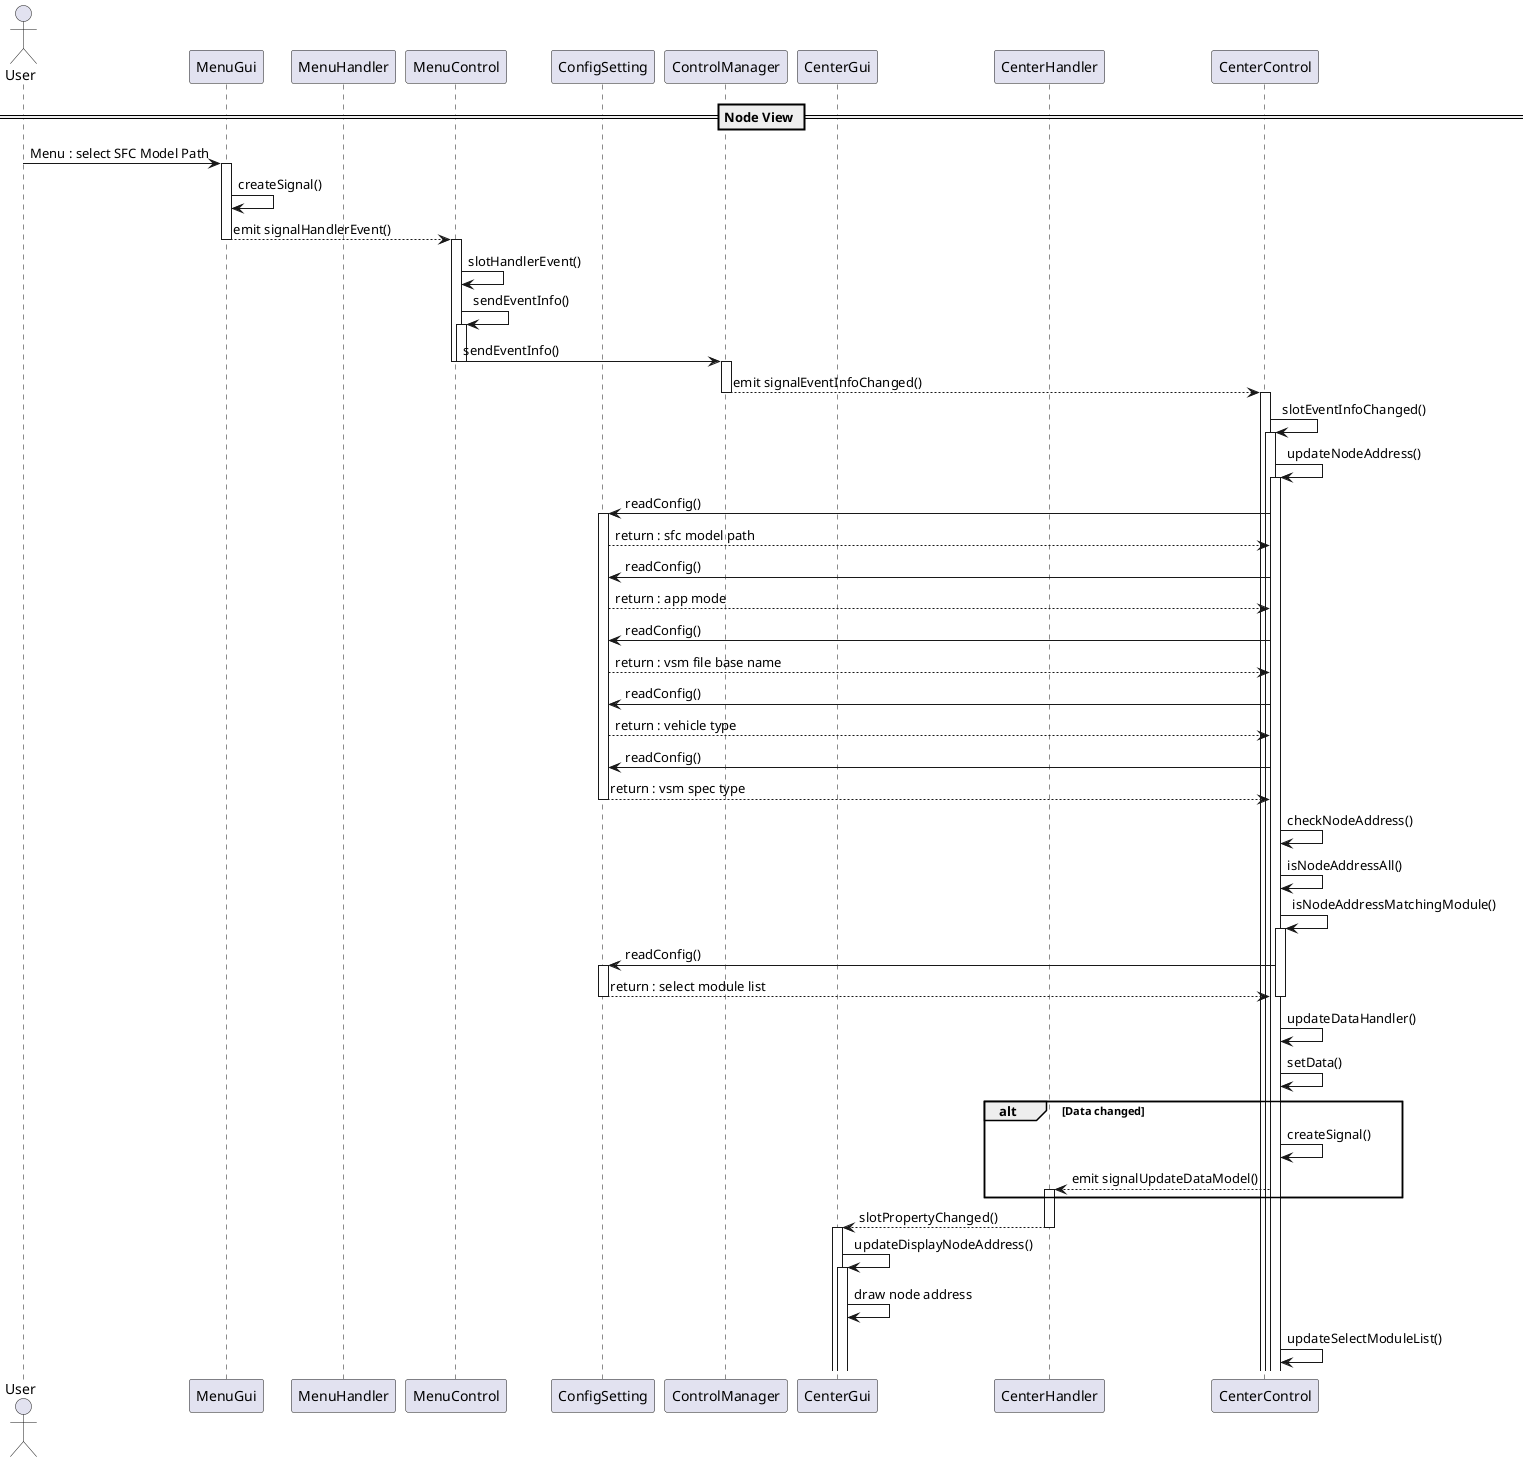@startuml

== Node View ==

actor User order 10

participant MenuGui order 10
participant MenuHandler order 20
participant MenuControl order 30

participant ConfigSetting order 40
' participant Popup order 50
participant ControlManager order 60

participant CenterGui order 70
participant CenterHandler order 80
participant CenterControl order 90



User -> MenuGui: Menu : select SFC Model Path

activate MenuGui
    MenuGui -> MenuGui : createSignal()
    MenuGui --> MenuControl : emit signalHandlerEvent()
deactivate MenuGui

activate MenuControl
    MenuControl -> MenuControl : slotHandlerEvent()
    MenuControl -> MenuControl : sendEventInfo()
    activate MenuControl
        MenuControl -> ControlManager : sendEventInfo()
    deactivate MenuControl
deactivate MenuControl



activate ControlManager
    ControlManager --> CenterControl : emit signalEventInfoChanged()
deactivate ControlManager

activate CenterControl
    CenterControl -> CenterControl : slotEventInfoChanged()
    activate CenterControl
        CenterControl -> CenterControl : updateNodeAddress()
        activate CenterControl

    CenterControl -> ConfigSetting : readConfig()
    activate ConfigSetting
        CenterControl <-- ConfigSetting : return : sfc model path
        CenterControl -> ConfigSetting : readConfig()
        CenterControl <-- ConfigSetting : return : app mode
        CenterControl -> ConfigSetting : readConfig()
        CenterControl <-- ConfigSetting : return : vsm file base name
        CenterControl -> ConfigSetting : readConfig()
        CenterControl <-- ConfigSetting : return : vehicle type
        CenterControl -> ConfigSetting : readConfig()
        CenterControl <-- ConfigSetting : return : vsm spec type
    deactivate ConfigSetting

    CenterControl -> CenterControl : checkNodeAddress()
    CenterControl -> CenterControl : isNodeAddressAll()
    CenterControl -> CenterControl : isNodeAddressMatchingModule()
    activate CenterControl
        CenterControl -> ConfigSetting : readConfig()
            activate ConfigSetting
                CenterControl <-- ConfigSetting : return : select module list
            deactivate ConfigSetting
    deactivate CenterControl






        CenterControl -> CenterControl : updateDataHandler()
        CenterControl -> CenterControl : setData()
        alt Data changed
            CenterControl -> CenterControl : createSignal()
            CenterControl --> CenterHandler : emit signalUpdateDataModel()
            activate CenterHandler

        end

        CenterHandler --> CenterGui : slotPropertyChanged()
        deactivate CenterHandler

activate CenterGui
    CenterGui -> CenterGui : updateDisplayNodeAddress()
    activate CenterGui
        CenterGui -> CenterGui : draw node address



    CenterControl -> CenterControl : updateSelectModuleList()
    ' deactivate CenterControl
' deactivate CenterControl

@enduml
